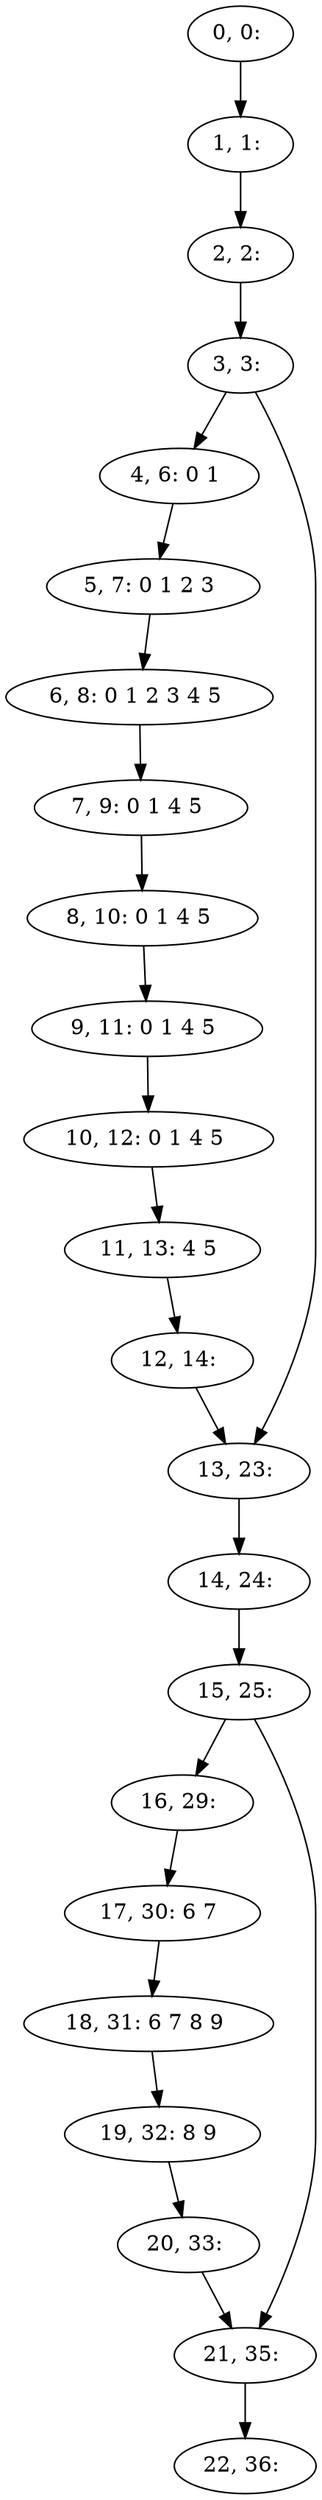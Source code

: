 digraph G {
0[label="0, 0: "];
1[label="1, 1: "];
2[label="2, 2: "];
3[label="3, 3: "];
4[label="4, 6: 0 1 "];
5[label="5, 7: 0 1 2 3 "];
6[label="6, 8: 0 1 2 3 4 5 "];
7[label="7, 9: 0 1 4 5 "];
8[label="8, 10: 0 1 4 5 "];
9[label="9, 11: 0 1 4 5 "];
10[label="10, 12: 0 1 4 5 "];
11[label="11, 13: 4 5 "];
12[label="12, 14: "];
13[label="13, 23: "];
14[label="14, 24: "];
15[label="15, 25: "];
16[label="16, 29: "];
17[label="17, 30: 6 7 "];
18[label="18, 31: 6 7 8 9 "];
19[label="19, 32: 8 9 "];
20[label="20, 33: "];
21[label="21, 35: "];
22[label="22, 36: "];
0->1 ;
1->2 ;
2->3 ;
3->4 ;
3->13 ;
4->5 ;
5->6 ;
6->7 ;
7->8 ;
8->9 ;
9->10 ;
10->11 ;
11->12 ;
12->13 ;
13->14 ;
14->15 ;
15->16 ;
15->21 ;
16->17 ;
17->18 ;
18->19 ;
19->20 ;
20->21 ;
21->22 ;
}
